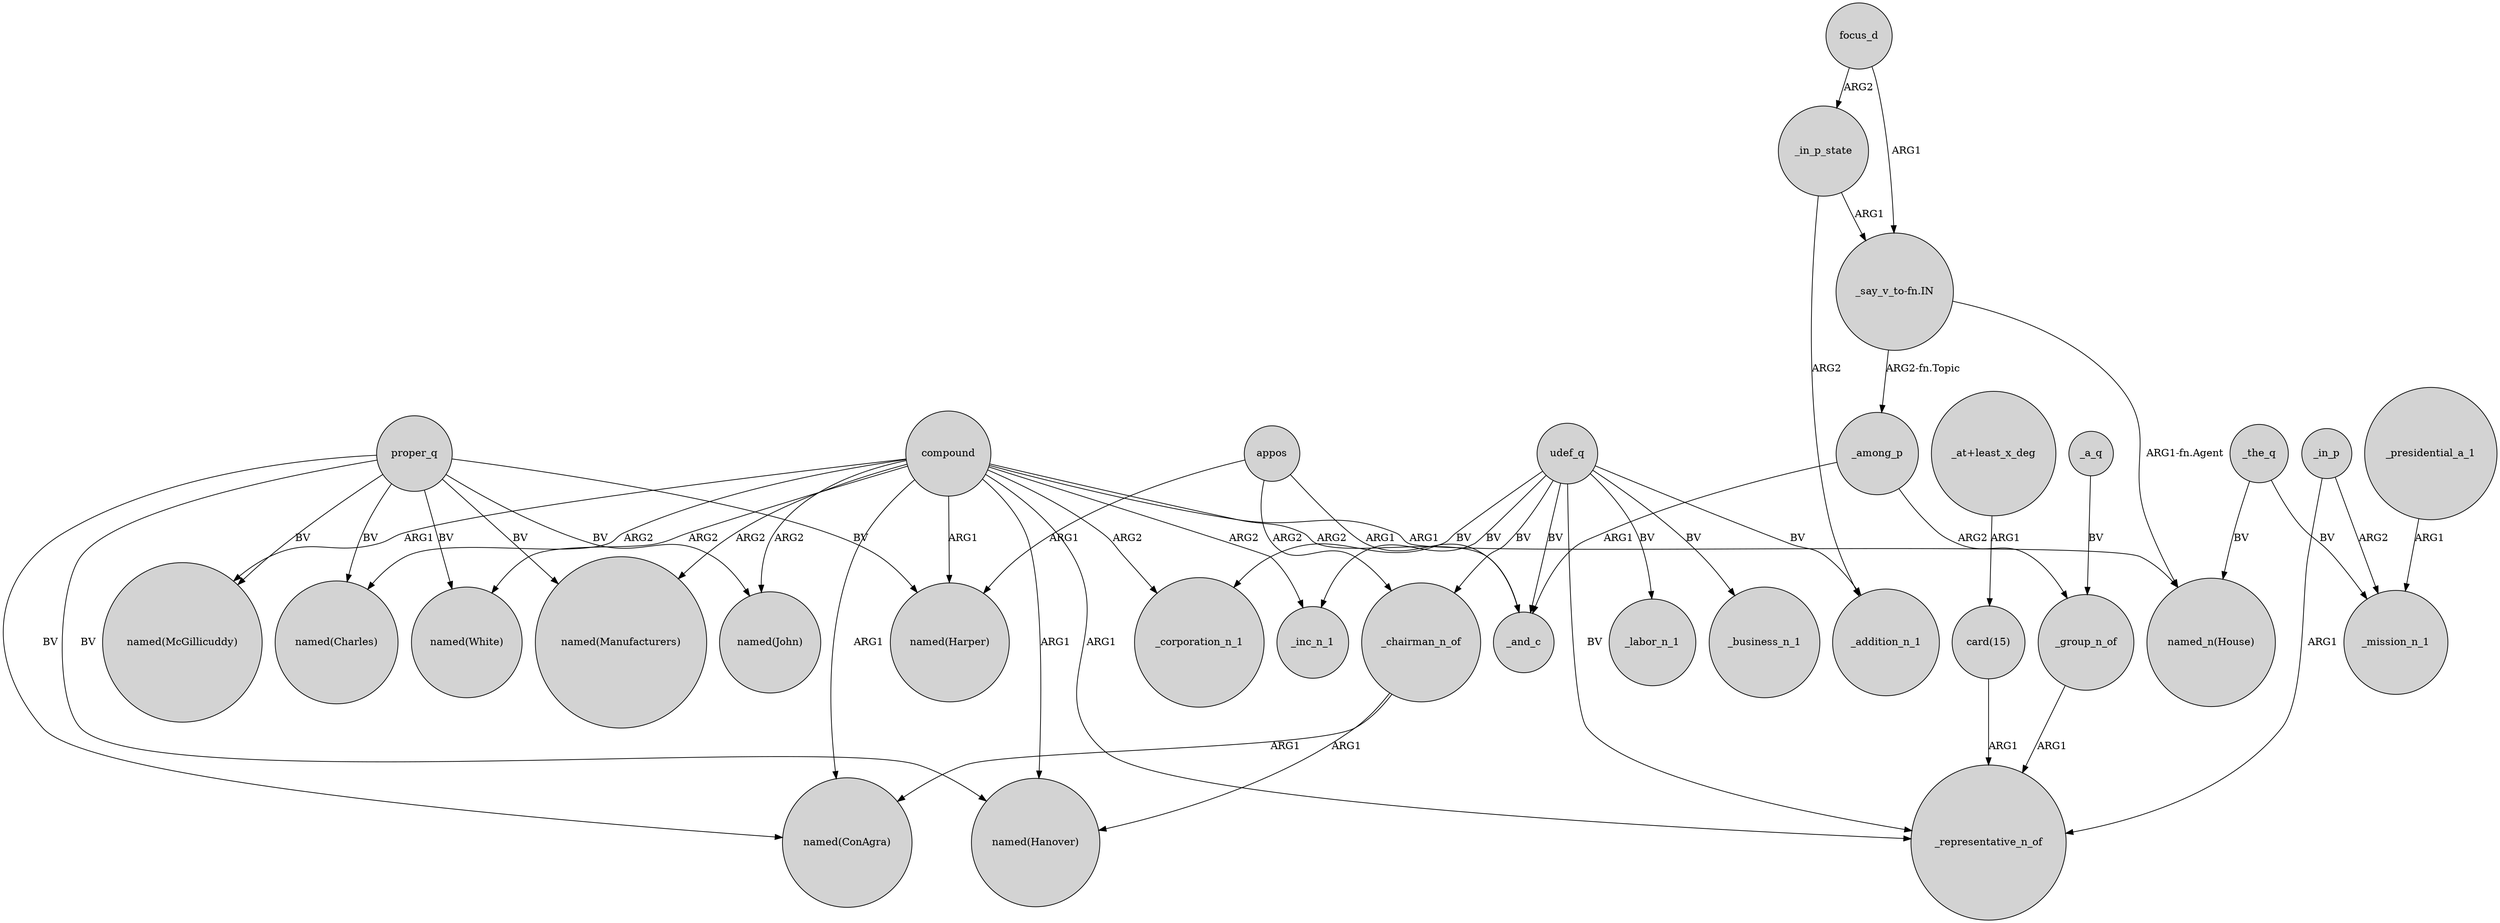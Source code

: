 digraph {
	node [shape=circle style=filled]
	compound -> "named(John)" [label=ARG2]
	"_at+least_x_deg" -> "card(15)" [label=ARG1]
	udef_q -> _inc_n_1 [label=BV]
	proper_q -> "named(ConAgra)" [label=BV]
	_in_p -> _representative_n_of [label=ARG1]
	appos -> _and_c [label=ARG1]
	_chairman_n_of -> "named(Hanover)" [label=ARG1]
	appos -> "named(Harper)" [label=ARG1]
	compound -> "named(White)" [label=ARG2]
	focus_d -> _in_p_state [label=ARG2]
	compound -> _corporation_n_1 [label=ARG2]
	compound -> "named(ConAgra)" [label=ARG1]
	"_say_v_to-fn.IN" -> _among_p [label="ARG2-fn.Topic"]
	proper_q -> "named(Manufacturers)" [label=BV]
	compound -> _representative_n_of [label=ARG1]
	compound -> "named_n(House)" [label=ARG1]
	udef_q -> _representative_n_of [label=BV]
	proper_q -> "named(Harper)" [label=BV]
	_the_q -> "named_n(House)" [label=BV]
	"card(15)" -> _representative_n_of [label=ARG1]
	udef_q -> _chairman_n_of [label=BV]
	_in_p -> _mission_n_1 [label=ARG2]
	proper_q -> "named(McGillicuddy)" [label=BV]
	udef_q -> _labor_n_1 [label=BV]
	_the_q -> _mission_n_1 [label=BV]
	_among_p -> _and_c [label=ARG1]
	_chairman_n_of -> "named(ConAgra)" [label=ARG1]
	proper_q -> "named(White)" [label=BV]
	udef_q -> _corporation_n_1 [label=BV]
	compound -> _and_c [label=ARG2]
	appos -> _chairman_n_of [label=ARG2]
	"_say_v_to-fn.IN" -> "named_n(House)" [label="ARG1-fn.Agent"]
	_group_n_of -> _representative_n_of [label=ARG1]
	_among_p -> _group_n_of [label=ARG2]
	_presidential_a_1 -> _mission_n_1 [label=ARG1]
	_in_p_state -> _addition_n_1 [label=ARG2]
	compound -> "named(Harper)" [label=ARG1]
	proper_q -> "named(Charles)" [label=BV]
	compound -> "named(McGillicuddy)" [label=ARG1]
	proper_q -> "named(Hanover)" [label=BV]
	compound -> "named(Manufacturers)" [label=ARG2]
	udef_q -> _business_n_1 [label=BV]
	_a_q -> _group_n_of [label=BV]
	compound -> "named(Hanover)" [label=ARG1]
	compound -> "named(Charles)" [label=ARG2]
	proper_q -> "named(John)" [label=BV]
	udef_q -> _and_c [label=BV]
	compound -> _inc_n_1 [label=ARG2]
	_in_p_state -> "_say_v_to-fn.IN" [label=ARG1]
	udef_q -> _addition_n_1 [label=BV]
	focus_d -> "_say_v_to-fn.IN" [label=ARG1]
}
